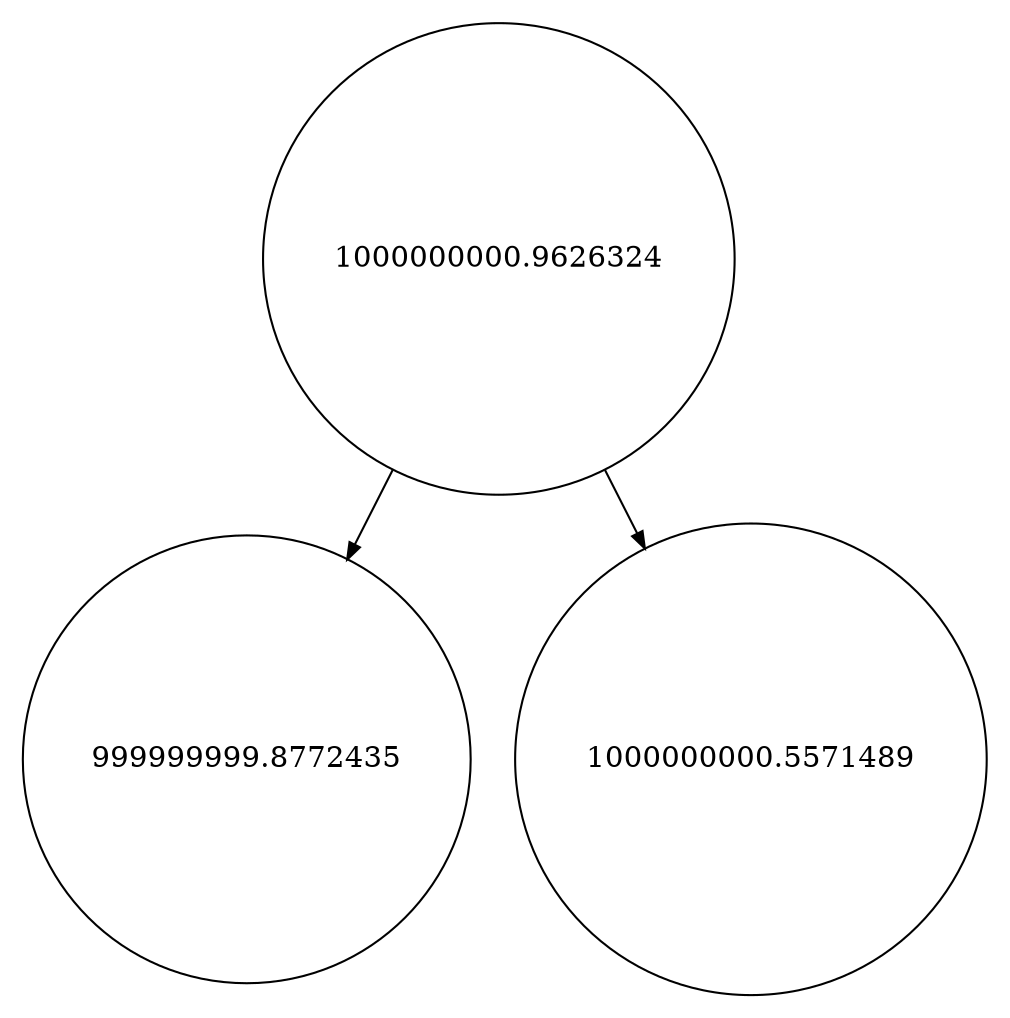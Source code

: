 
    digraph G {
    nodesep=0.3;
    ranksep=0.2;
    margin=0.1;
    node [shape=circle];
    edge [arrowsize=0.8];
    1 -> 2[side=left];
1 -> 3;
1[label="1000000000.9626324"]
2[label="999999999.8772435"]
3[label="1000000000.5571489"]}